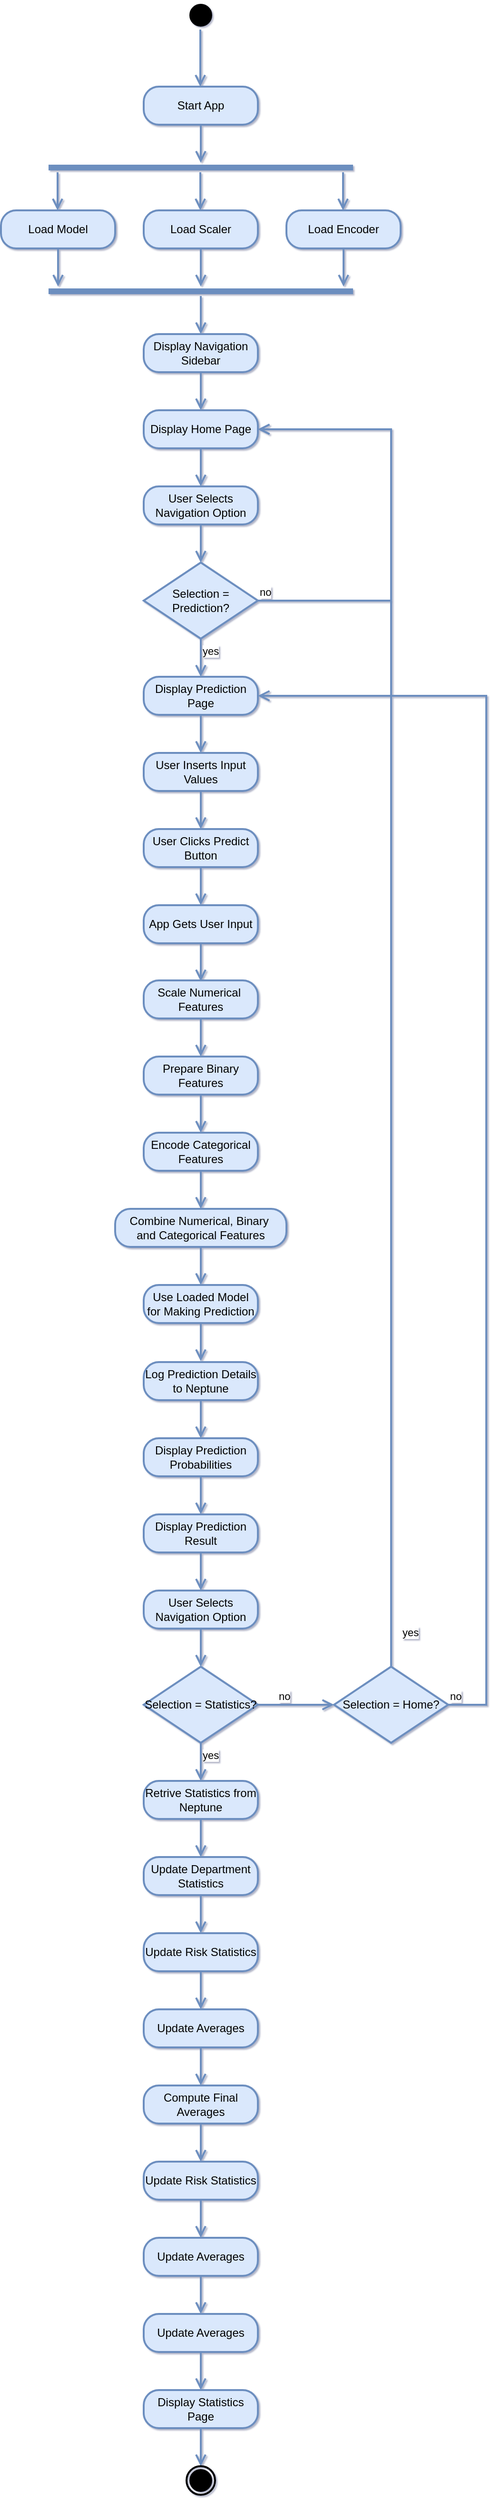 <mxfile version="26.0.8">
  <diagram name="Pagina-1" id="T7_oL_5O_nnGMj1CrYq2">
    <mxGraphModel grid="1" page="1" gridSize="10" guides="1" tooltips="1" connect="1" arrows="1" fold="1" pageScale="1" pageWidth="827" pageHeight="1169" math="0" shadow="1">
      <root>
        <mxCell id="0" />
        <mxCell id="1" parent="0" />
        <mxCell id="DUDlgkKA7KDuCIF_miqQ-17" value="no" style="edgeStyle=orthogonalEdgeStyle;html=1;align=left;verticalAlign=bottom;endArrow=open;endSize=8;strokeColor=#6c8ebf;rounded=0;entryX=1;entryY=0.5;entryDx=0;entryDy=0;fillColor=#dae8fc;strokeWidth=2;" edge="1" parent="1">
          <mxGeometry x="-1" relative="1" as="geometry">
            <mxPoint x="420" y="300" as="targetPoint" />
            <Array as="points">
              <mxPoint x="480" y="560" />
              <mxPoint x="480" y="300" />
            </Array>
          </mxGeometry>
        </mxCell>
        <mxCell id="sR-J5jatzZiI12zEkRWT-1" value="" style="ellipse;html=1;shape=startState;fillColor=light-dark(#000000, #1d293b);strokeColor=#000000;strokeWidth=2;" vertex="1" parent="1">
          <mxGeometry x="295" y="80" width="30" height="30" as="geometry" />
        </mxCell>
        <mxCell id="sR-J5jatzZiI12zEkRWT-2" value="Start App" style="rounded=1;whiteSpace=wrap;html=1;arcSize=40;fillColor=#dae8fc;strokeColor=#6c8ebf;strokeWidth=2;" vertex="1" parent="1">
          <mxGeometry x="250" y="170" width="120" height="40" as="geometry" />
        </mxCell>
        <mxCell id="sR-J5jatzZiI12zEkRWT-3" value="" style="edgeStyle=orthogonalEdgeStyle;html=1;verticalAlign=bottom;endArrow=open;endSize=8;strokeColor=#6c8ebf;rounded=0;fillColor=#dae8fc;strokeWidth=2;" edge="1" parent="1" source="sR-J5jatzZiI12zEkRWT-2">
          <mxGeometry relative="1" as="geometry">
            <mxPoint x="310" y="250" as="targetPoint" />
          </mxGeometry>
        </mxCell>
        <mxCell id="sR-J5jatzZiI12zEkRWT-4" value="" style="edgeStyle=orthogonalEdgeStyle;html=1;verticalAlign=bottom;endArrow=open;endSize=8;strokeColor=#6c8ebf;rounded=0;fillColor=#dae8fc;strokeWidth=2;" edge="1" parent="1">
          <mxGeometry relative="1" as="geometry">
            <mxPoint x="309.5" y="170" as="targetPoint" />
            <mxPoint x="309.5" y="110" as="sourcePoint" />
          </mxGeometry>
        </mxCell>
        <mxCell id="sR-J5jatzZiI12zEkRWT-27" value="" style="shape=line;html=1;strokeWidth=6;strokeColor=#6c8ebf;fillColor=#dae8fc;" vertex="1" parent="1">
          <mxGeometry x="150" y="250" width="320" height="10" as="geometry" />
        </mxCell>
        <mxCell id="sR-J5jatzZiI12zEkRWT-30" value="Load Scaler" style="rounded=1;whiteSpace=wrap;html=1;arcSize=40;fillColor=#dae8fc;strokeColor=#6c8ebf;strokeWidth=2;" vertex="1" parent="1">
          <mxGeometry x="250" y="300" width="120" height="40" as="geometry" />
        </mxCell>
        <mxCell id="sR-J5jatzZiI12zEkRWT-31" value="" style="edgeStyle=orthogonalEdgeStyle;html=1;verticalAlign=bottom;endArrow=open;endSize=8;strokeColor=#6c8ebf;rounded=0;fillColor=#dae8fc;strokeWidth=2;" edge="1" parent="1" source="sR-J5jatzZiI12zEkRWT-30">
          <mxGeometry relative="1" as="geometry">
            <mxPoint x="310" y="380" as="targetPoint" />
          </mxGeometry>
        </mxCell>
        <mxCell id="sR-J5jatzZiI12zEkRWT-32" value="" style="edgeStyle=orthogonalEdgeStyle;html=1;verticalAlign=bottom;endArrow=open;endSize=8;strokeColor=#6c8ebf;rounded=0;fillColor=#dae8fc;strokeWidth=2;" edge="1" parent="1">
          <mxGeometry relative="1" as="geometry">
            <mxPoint x="309.5" y="300" as="targetPoint" />
            <mxPoint x="309.5" y="260" as="sourcePoint" />
          </mxGeometry>
        </mxCell>
        <mxCell id="sR-J5jatzZiI12zEkRWT-33" value="Load Model" style="rounded=1;whiteSpace=wrap;html=1;arcSize=40;fillColor=#dae8fc;strokeColor=#6c8ebf;strokeWidth=2;" vertex="1" parent="1">
          <mxGeometry x="100" y="300" width="120" height="40" as="geometry" />
        </mxCell>
        <mxCell id="sR-J5jatzZiI12zEkRWT-34" value="" style="edgeStyle=orthogonalEdgeStyle;html=1;verticalAlign=bottom;endArrow=open;endSize=8;strokeColor=#6c8ebf;rounded=0;fillColor=#dae8fc;strokeWidth=2;" edge="1" parent="1" source="sR-J5jatzZiI12zEkRWT-33">
          <mxGeometry relative="1" as="geometry">
            <mxPoint x="160" y="380" as="targetPoint" />
          </mxGeometry>
        </mxCell>
        <mxCell id="sR-J5jatzZiI12zEkRWT-35" value="" style="edgeStyle=orthogonalEdgeStyle;html=1;verticalAlign=bottom;endArrow=open;endSize=8;strokeColor=#6c8ebf;rounded=0;fillColor=#dae8fc;strokeWidth=2;" edge="1" parent="1">
          <mxGeometry relative="1" as="geometry">
            <mxPoint x="159.5" y="300" as="targetPoint" />
            <mxPoint x="159.5" y="260" as="sourcePoint" />
          </mxGeometry>
        </mxCell>
        <mxCell id="sR-J5jatzZiI12zEkRWT-36" value="Load Encoder" style="rounded=1;whiteSpace=wrap;html=1;arcSize=40;fillColor=#dae8fc;strokeColor=#6c8ebf;strokeWidth=2;" vertex="1" parent="1">
          <mxGeometry x="400" y="300" width="120" height="40" as="geometry" />
        </mxCell>
        <mxCell id="sR-J5jatzZiI12zEkRWT-37" value="" style="edgeStyle=orthogonalEdgeStyle;html=1;verticalAlign=bottom;endArrow=open;endSize=8;strokeColor=#6c8ebf;rounded=0;fillColor=#dae8fc;strokeWidth=2;" edge="1" parent="1" source="sR-J5jatzZiI12zEkRWT-36">
          <mxGeometry relative="1" as="geometry">
            <mxPoint x="460" y="380" as="targetPoint" />
          </mxGeometry>
        </mxCell>
        <mxCell id="sR-J5jatzZiI12zEkRWT-38" value="" style="edgeStyle=orthogonalEdgeStyle;html=1;verticalAlign=bottom;endArrow=open;endSize=8;strokeColor=#6c8ebf;rounded=0;fillColor=#dae8fc;strokeWidth=2;" edge="1" parent="1">
          <mxGeometry relative="1" as="geometry">
            <mxPoint x="459.5" y="300" as="targetPoint" />
            <mxPoint x="459.5" y="260" as="sourcePoint" />
          </mxGeometry>
        </mxCell>
        <mxCell id="sR-J5jatzZiI12zEkRWT-39" value="" style="shape=line;html=1;strokeWidth=6;strokeColor=#6c8ebf;fillColor=#dae8fc;" vertex="1" parent="1">
          <mxGeometry x="150" y="380" width="320" height="10" as="geometry" />
        </mxCell>
        <mxCell id="sR-J5jatzZiI12zEkRWT-41" value="" style="edgeStyle=orthogonalEdgeStyle;html=1;verticalAlign=bottom;endArrow=open;endSize=8;strokeColor=#6c8ebf;rounded=0;fillColor=#dae8fc;strokeWidth=2;" edge="1" parent="1">
          <mxGeometry relative="1" as="geometry">
            <mxPoint x="310" y="430" as="targetPoint" />
            <mxPoint x="310" y="390" as="sourcePoint" />
          </mxGeometry>
        </mxCell>
        <mxCell id="sR-J5jatzZiI12zEkRWT-42" value="Display Navigation Sidebar" style="rounded=1;whiteSpace=wrap;html=1;arcSize=40;fillColor=#dae8fc;strokeColor=#6c8ebf;strokeWidth=2;" vertex="1" parent="1">
          <mxGeometry x="250" y="430" width="120" height="40" as="geometry" />
        </mxCell>
        <mxCell id="sR-J5jatzZiI12zEkRWT-43" value="" style="edgeStyle=orthogonalEdgeStyle;html=1;verticalAlign=bottom;endArrow=open;endSize=8;strokeColor=#6c8ebf;rounded=0;fillColor=#dae8fc;strokeWidth=2;" edge="1" parent="1" source="sR-J5jatzZiI12zEkRWT-42">
          <mxGeometry relative="1" as="geometry">
            <mxPoint x="310" y="510" as="targetPoint" />
          </mxGeometry>
        </mxCell>
        <mxCell id="sR-J5jatzZiI12zEkRWT-44" value="Display Home Page" style="rounded=1;whiteSpace=wrap;html=1;arcSize=40;fillColor=#dae8fc;strokeColor=#6c8ebf;strokeWidth=2;" vertex="1" parent="1">
          <mxGeometry x="250" y="510" width="120" height="40" as="geometry" />
        </mxCell>
        <mxCell id="sR-J5jatzZiI12zEkRWT-45" value="" style="edgeStyle=orthogonalEdgeStyle;html=1;verticalAlign=bottom;endArrow=open;endSize=8;strokeColor=#6c8ebf;rounded=0;fillColor=#dae8fc;strokeWidth=2;" edge="1" parent="1" source="sR-J5jatzZiI12zEkRWT-44">
          <mxGeometry relative="1" as="geometry">
            <mxPoint x="310" y="590" as="targetPoint" />
          </mxGeometry>
        </mxCell>
        <mxCell id="sR-J5jatzZiI12zEkRWT-46" value="User Selects Navigation Option" style="rounded=1;whiteSpace=wrap;html=1;arcSize=40;fillColor=#dae8fc;strokeColor=#6c8ebf;strokeWidth=2;" vertex="1" parent="1">
          <mxGeometry x="250" y="590" width="120" height="40" as="geometry" />
        </mxCell>
        <mxCell id="sR-J5jatzZiI12zEkRWT-47" value="" style="edgeStyle=orthogonalEdgeStyle;html=1;verticalAlign=bottom;endArrow=open;endSize=8;strokeColor=#6c8ebf;rounded=0;fillColor=#dae8fc;strokeWidth=2;" edge="1" parent="1" source="sR-J5jatzZiI12zEkRWT-46">
          <mxGeometry relative="1" as="geometry">
            <mxPoint x="310" y="670" as="targetPoint" />
          </mxGeometry>
        </mxCell>
        <mxCell id="sR-J5jatzZiI12zEkRWT-51" value="Selection = Prediction?" style="rhombus;whiteSpace=wrap;html=1;fillColor=#dae8fc;strokeColor=#6c8ebf;strokeWidth=2;" vertex="1" parent="1">
          <mxGeometry x="250" y="670" width="120" height="80" as="geometry" />
        </mxCell>
        <mxCell id="sR-J5jatzZiI12zEkRWT-52" value="no" style="edgeStyle=orthogonalEdgeStyle;html=1;align=left;verticalAlign=bottom;endArrow=open;endSize=8;strokeColor=#6c8ebf;rounded=0;fillColor=#dae8fc;strokeWidth=2;entryX=1;entryY=0.5;entryDx=0;entryDy=0;" edge="1" parent="1" source="sR-J5jatzZiI12zEkRWT-51" target="sR-J5jatzZiI12zEkRWT-44">
          <mxGeometry x="-1" relative="1" as="geometry">
            <mxPoint x="440" y="460" as="targetPoint" />
            <Array as="points">
              <mxPoint x="510" y="710" />
              <mxPoint x="510" y="530" />
            </Array>
          </mxGeometry>
        </mxCell>
        <mxCell id="sR-J5jatzZiI12zEkRWT-53" value="yes" style="edgeStyle=orthogonalEdgeStyle;html=1;align=left;verticalAlign=top;endArrow=open;endSize=8;strokeColor=#6c8ebf;rounded=0;fillColor=#dae8fc;strokeWidth=2;" edge="1" parent="1" source="sR-J5jatzZiI12zEkRWT-51">
          <mxGeometry x="-1" relative="1" as="geometry">
            <mxPoint x="310" y="790" as="targetPoint" />
          </mxGeometry>
        </mxCell>
        <mxCell id="sR-J5jatzZiI12zEkRWT-58" value="Display Prediction Page" style="rounded=1;whiteSpace=wrap;html=1;arcSize=40;fillColor=#dae8fc;strokeColor=#6c8ebf;strokeWidth=2;" vertex="1" parent="1">
          <mxGeometry x="250" y="790" width="120" height="40" as="geometry" />
        </mxCell>
        <mxCell id="sR-J5jatzZiI12zEkRWT-59" value="" style="edgeStyle=orthogonalEdgeStyle;html=1;verticalAlign=bottom;endArrow=open;endSize=8;strokeColor=#6c8ebf;rounded=0;fillColor=#dae8fc;strokeWidth=2;" edge="1" parent="1" source="sR-J5jatzZiI12zEkRWT-58">
          <mxGeometry relative="1" as="geometry">
            <mxPoint x="310" y="870" as="targetPoint" />
          </mxGeometry>
        </mxCell>
        <mxCell id="sR-J5jatzZiI12zEkRWT-60" value="User Inserts Input Values" style="rounded=1;whiteSpace=wrap;html=1;arcSize=40;fillColor=#dae8fc;strokeColor=#6c8ebf;strokeWidth=2;" vertex="1" parent="1">
          <mxGeometry x="250" y="870" width="120" height="40" as="geometry" />
        </mxCell>
        <mxCell id="sR-J5jatzZiI12zEkRWT-61" value="" style="edgeStyle=orthogonalEdgeStyle;html=1;verticalAlign=bottom;endArrow=open;endSize=8;strokeColor=#6c8ebf;rounded=0;fillColor=#dae8fc;strokeWidth=2;" edge="1" parent="1" source="sR-J5jatzZiI12zEkRWT-60">
          <mxGeometry relative="1" as="geometry">
            <mxPoint x="310" y="950" as="targetPoint" />
          </mxGeometry>
        </mxCell>
        <mxCell id="sR-J5jatzZiI12zEkRWT-62" value="User Clicks Predict Button" style="rounded=1;whiteSpace=wrap;html=1;arcSize=40;fillColor=#dae8fc;strokeColor=#6c8ebf;strokeWidth=2;" vertex="1" parent="1">
          <mxGeometry x="250" y="950" width="120" height="40" as="geometry" />
        </mxCell>
        <mxCell id="sR-J5jatzZiI12zEkRWT-63" value="" style="edgeStyle=orthogonalEdgeStyle;html=1;verticalAlign=bottom;endArrow=open;endSize=8;strokeColor=#6c8ebf;rounded=0;fillColor=#dae8fc;strokeWidth=2;" edge="1" parent="1" source="sR-J5jatzZiI12zEkRWT-62">
          <mxGeometry relative="1" as="geometry">
            <mxPoint x="310" y="1030" as="targetPoint" />
          </mxGeometry>
        </mxCell>
        <mxCell id="sR-J5jatzZiI12zEkRWT-64" value="App Gets User Input" style="rounded=1;whiteSpace=wrap;html=1;arcSize=40;fillColor=#dae8fc;strokeColor=#6c8ebf;strokeWidth=2;" vertex="1" parent="1">
          <mxGeometry x="250" y="1030" width="120" height="40" as="geometry" />
        </mxCell>
        <mxCell id="sR-J5jatzZiI12zEkRWT-65" value="" style="edgeStyle=orthogonalEdgeStyle;html=1;verticalAlign=bottom;endArrow=open;endSize=8;strokeColor=#6c8ebf;rounded=0;fillColor=#dae8fc;strokeWidth=2;" edge="1" parent="1" source="sR-J5jatzZiI12zEkRWT-64">
          <mxGeometry relative="1" as="geometry">
            <mxPoint x="310" y="1110" as="targetPoint" />
          </mxGeometry>
        </mxCell>
        <mxCell id="sR-J5jatzZiI12zEkRWT-70" value="Scale&amp;nbsp;&lt;span style=&quot;background-color: transparent; color: light-dark(rgb(0, 0, 0), rgb(237, 237, 237));&quot;&gt;Numerical&amp;nbsp;&lt;/span&gt;&lt;div&gt;Features&lt;/div&gt;" style="rounded=1;whiteSpace=wrap;html=1;arcSize=40;fillColor=#dae8fc;strokeColor=#6c8ebf;strokeWidth=2;" vertex="1" parent="1">
          <mxGeometry x="250" y="1109" width="120" height="40" as="geometry" />
        </mxCell>
        <mxCell id="sR-J5jatzZiI12zEkRWT-71" value="" style="edgeStyle=orthogonalEdgeStyle;html=1;verticalAlign=bottom;endArrow=open;endSize=8;strokeColor=#6c8ebf;rounded=0;fillColor=#dae8fc;strokeWidth=2;" edge="1" parent="1" source="sR-J5jatzZiI12zEkRWT-70">
          <mxGeometry relative="1" as="geometry">
            <mxPoint x="310" y="1189" as="targetPoint" />
          </mxGeometry>
        </mxCell>
        <mxCell id="sR-J5jatzZiI12zEkRWT-72" value="Prepare Binary Features" style="rounded=1;whiteSpace=wrap;html=1;arcSize=40;fillColor=#dae8fc;strokeColor=#6c8ebf;strokeWidth=2;" vertex="1" parent="1">
          <mxGeometry x="250" y="1189" width="120" height="40" as="geometry" />
        </mxCell>
        <mxCell id="sR-J5jatzZiI12zEkRWT-73" value="" style="edgeStyle=orthogonalEdgeStyle;html=1;verticalAlign=bottom;endArrow=open;endSize=8;strokeColor=#6c8ebf;rounded=0;fillColor=#dae8fc;strokeWidth=2;" edge="1" parent="1" source="sR-J5jatzZiI12zEkRWT-72">
          <mxGeometry relative="1" as="geometry">
            <mxPoint x="310" y="1269" as="targetPoint" />
          </mxGeometry>
        </mxCell>
        <mxCell id="sR-J5jatzZiI12zEkRWT-74" value="Encode Categorical Features" style="rounded=1;whiteSpace=wrap;html=1;arcSize=40;fillColor=#dae8fc;strokeColor=#6c8ebf;strokeWidth=2;" vertex="1" parent="1">
          <mxGeometry x="250" y="1269" width="120" height="40" as="geometry" />
        </mxCell>
        <mxCell id="sR-J5jatzZiI12zEkRWT-75" value="" style="edgeStyle=orthogonalEdgeStyle;html=1;verticalAlign=bottom;endArrow=open;endSize=8;strokeColor=#6c8ebf;rounded=0;fillColor=#dae8fc;strokeWidth=2;" edge="1" parent="1" source="sR-J5jatzZiI12zEkRWT-74">
          <mxGeometry relative="1" as="geometry">
            <mxPoint x="310" y="1349" as="targetPoint" />
          </mxGeometry>
        </mxCell>
        <mxCell id="sR-J5jatzZiI12zEkRWT-76" value="Combine Numerical, Binary&amp;nbsp;&lt;div&gt;and Categorical Features&lt;/div&gt;" style="rounded=1;whiteSpace=wrap;html=1;arcSize=40;fillColor=#dae8fc;strokeColor=#6c8ebf;strokeWidth=2;" vertex="1" parent="1">
          <mxGeometry x="220" y="1349" width="180" height="40" as="geometry" />
        </mxCell>
        <mxCell id="sR-J5jatzZiI12zEkRWT-77" value="" style="edgeStyle=orthogonalEdgeStyle;html=1;verticalAlign=bottom;endArrow=open;endSize=8;strokeColor=#6c8ebf;rounded=0;fillColor=#dae8fc;strokeWidth=2;" edge="1" parent="1" source="sR-J5jatzZiI12zEkRWT-76">
          <mxGeometry relative="1" as="geometry">
            <mxPoint x="310" y="1429" as="targetPoint" />
          </mxGeometry>
        </mxCell>
        <mxCell id="sR-J5jatzZiI12zEkRWT-78" value="Use Loaded Model for&amp;nbsp;&lt;span style=&quot;background-color: transparent; color: light-dark(rgb(0, 0, 0), rgb(255, 255, 255));&quot;&gt;Making Prediction&lt;/span&gt;" style="rounded=1;whiteSpace=wrap;html=1;arcSize=40;fillColor=#dae8fc;strokeColor=#6c8ebf;strokeWidth=2;" vertex="1" parent="1">
          <mxGeometry x="250" y="1429" width="120" height="40" as="geometry" />
        </mxCell>
        <mxCell id="sR-J5jatzZiI12zEkRWT-79" value="" style="edgeStyle=orthogonalEdgeStyle;html=1;verticalAlign=bottom;endArrow=open;endSize=8;strokeColor=#6c8ebf;rounded=0;fillColor=#dae8fc;strokeWidth=2;" edge="1" parent="1" source="sR-J5jatzZiI12zEkRWT-78">
          <mxGeometry relative="1" as="geometry">
            <mxPoint x="310" y="1509" as="targetPoint" />
          </mxGeometry>
        </mxCell>
        <mxCell id="sR-J5jatzZiI12zEkRWT-80" value="Display Prediction Probabilities" style="rounded=1;whiteSpace=wrap;html=1;arcSize=40;fillColor=#dae8fc;strokeColor=#6c8ebf;strokeWidth=2;" vertex="1" parent="1">
          <mxGeometry x="250" y="1590" width="120" height="40" as="geometry" />
        </mxCell>
        <mxCell id="sR-J5jatzZiI12zEkRWT-81" value="" style="edgeStyle=orthogonalEdgeStyle;html=1;verticalAlign=bottom;endArrow=open;endSize=8;strokeColor=#6c8ebf;rounded=0;fillColor=#dae8fc;strokeWidth=2;" edge="1" parent="1" source="sR-J5jatzZiI12zEkRWT-80">
          <mxGeometry relative="1" as="geometry">
            <mxPoint x="310" y="1670" as="targetPoint" />
          </mxGeometry>
        </mxCell>
        <mxCell id="sR-J5jatzZiI12zEkRWT-82" value="Display Prediction Result" style="rounded=1;whiteSpace=wrap;html=1;arcSize=40;fillColor=#dae8fc;strokeColor=#6c8ebf;strokeWidth=2;" vertex="1" parent="1">
          <mxGeometry x="250" y="1670" width="120" height="40" as="geometry" />
        </mxCell>
        <mxCell id="sR-J5jatzZiI12zEkRWT-84" value="Log Prediction Details to Neptune" style="rounded=1;whiteSpace=wrap;html=1;arcSize=40;fillColor=#dae8fc;strokeColor=#6c8ebf;strokeWidth=2;" vertex="1" parent="1">
          <mxGeometry x="250" y="1510" width="120" height="40" as="geometry" />
        </mxCell>
        <mxCell id="sR-J5jatzZiI12zEkRWT-85" value="" style="edgeStyle=orthogonalEdgeStyle;html=1;verticalAlign=bottom;endArrow=open;endSize=8;strokeColor=#6c8ebf;rounded=0;fillColor=#dae8fc;strokeWidth=2;" edge="1" parent="1" source="sR-J5jatzZiI12zEkRWT-84">
          <mxGeometry relative="1" as="geometry">
            <mxPoint x="310" y="1590" as="targetPoint" />
          </mxGeometry>
        </mxCell>
        <mxCell id="sR-J5jatzZiI12zEkRWT-90" value="" style="edgeStyle=orthogonalEdgeStyle;html=1;verticalAlign=bottom;endArrow=open;endSize=8;strokeColor=#6c8ebf;rounded=0;fillColor=#dae8fc;strokeWidth=2;" edge="1" parent="1">
          <mxGeometry relative="1" as="geometry">
            <mxPoint x="310" y="1750" as="targetPoint" />
            <mxPoint x="310" y="1710" as="sourcePoint" />
          </mxGeometry>
        </mxCell>
        <mxCell id="sR-J5jatzZiI12zEkRWT-91" value="User Selects Navigation Option" style="rounded=1;whiteSpace=wrap;html=1;arcSize=40;fillColor=#dae8fc;strokeColor=#6c8ebf;strokeWidth=2;" vertex="1" parent="1">
          <mxGeometry x="250" y="1750" width="120" height="40" as="geometry" />
        </mxCell>
        <mxCell id="sR-J5jatzZiI12zEkRWT-92" value="" style="edgeStyle=orthogonalEdgeStyle;html=1;verticalAlign=bottom;endArrow=open;endSize=8;strokeColor=#6c8ebf;rounded=0;fillColor=#dae8fc;strokeWidth=2;" edge="1" parent="1" source="sR-J5jatzZiI12zEkRWT-91">
          <mxGeometry relative="1" as="geometry">
            <mxPoint x="310" y="1830" as="targetPoint" />
          </mxGeometry>
        </mxCell>
        <mxCell id="sR-J5jatzZiI12zEkRWT-93" value="Selection = Statistics?" style="rhombus;whiteSpace=wrap;html=1;fillColor=#dae8fc;strokeColor=#6c8ebf;strokeWidth=2;" vertex="1" parent="1">
          <mxGeometry x="250" y="1830" width="120" height="80" as="geometry" />
        </mxCell>
        <mxCell id="sR-J5jatzZiI12zEkRWT-94" value="no" style="edgeStyle=orthogonalEdgeStyle;html=1;align=left;verticalAlign=bottom;endArrow=open;endSize=8;strokeColor=#6c8ebf;rounded=0;fillColor=#dae8fc;strokeWidth=2;" edge="1" parent="1" source="sR-J5jatzZiI12zEkRWT-93">
          <mxGeometry x="-0.5" relative="1" as="geometry">
            <mxPoint x="450" y="1870" as="targetPoint" />
            <Array as="points">
              <mxPoint x="440" y="1870" />
              <mxPoint x="440" y="1870" />
            </Array>
            <mxPoint as="offset" />
          </mxGeometry>
        </mxCell>
        <mxCell id="sR-J5jatzZiI12zEkRWT-95" value="yes" style="edgeStyle=orthogonalEdgeStyle;html=1;align=left;verticalAlign=top;endArrow=open;endSize=8;strokeColor=#6c8ebf;rounded=0;fillColor=#dae8fc;strokeWidth=2;" edge="1" parent="1" source="sR-J5jatzZiI12zEkRWT-93">
          <mxGeometry x="-1" relative="1" as="geometry">
            <mxPoint x="310" y="1950" as="targetPoint" />
          </mxGeometry>
        </mxCell>
        <mxCell id="sR-J5jatzZiI12zEkRWT-96" value="Retrive Statistics from Neptune" style="rounded=1;whiteSpace=wrap;html=1;arcSize=40;fillColor=#dae8fc;strokeColor=#6c8ebf;strokeWidth=2;" vertex="1" parent="1">
          <mxGeometry x="250" y="1950" width="120" height="40" as="geometry" />
        </mxCell>
        <mxCell id="sR-J5jatzZiI12zEkRWT-97" value="" style="edgeStyle=orthogonalEdgeStyle;html=1;verticalAlign=bottom;endArrow=open;endSize=8;strokeColor=#6c8ebf;rounded=0;fillColor=#dae8fc;strokeWidth=2;" edge="1" parent="1" source="sR-J5jatzZiI12zEkRWT-96">
          <mxGeometry relative="1" as="geometry">
            <mxPoint x="310" y="2030" as="targetPoint" />
          </mxGeometry>
        </mxCell>
        <mxCell id="sR-J5jatzZiI12zEkRWT-98" value="Update Department Statistics" style="rounded=1;whiteSpace=wrap;html=1;arcSize=40;fillColor=#dae8fc;strokeColor=#6c8ebf;strokeWidth=2;" vertex="1" parent="1">
          <mxGeometry x="250" y="2030" width="120" height="40" as="geometry" />
        </mxCell>
        <mxCell id="sR-J5jatzZiI12zEkRWT-99" value="" style="edgeStyle=orthogonalEdgeStyle;html=1;verticalAlign=bottom;endArrow=open;endSize=8;strokeColor=#6c8ebf;rounded=0;fillColor=#dae8fc;strokeWidth=2;" edge="1" parent="1" source="sR-J5jatzZiI12zEkRWT-98">
          <mxGeometry relative="1" as="geometry">
            <mxPoint x="310" y="2110" as="targetPoint" />
          </mxGeometry>
        </mxCell>
        <mxCell id="sR-J5jatzZiI12zEkRWT-100" value="Update Risk Statistics" style="rounded=1;whiteSpace=wrap;html=1;arcSize=40;fillColor=#dae8fc;strokeColor=#6c8ebf;strokeWidth=2;" vertex="1" parent="1">
          <mxGeometry x="250" y="2110" width="120" height="40" as="geometry" />
        </mxCell>
        <mxCell id="sR-J5jatzZiI12zEkRWT-101" value="" style="edgeStyle=orthogonalEdgeStyle;html=1;verticalAlign=bottom;endArrow=open;endSize=8;strokeColor=#6c8ebf;rounded=0;fillColor=#dae8fc;strokeWidth=2;" edge="1" parent="1">
          <mxGeometry relative="1" as="geometry">
            <mxPoint x="310" y="2190" as="targetPoint" />
            <mxPoint x="310" y="2150" as="sourcePoint" />
          </mxGeometry>
        </mxCell>
        <mxCell id="sR-J5jatzZiI12zEkRWT-102" value="Update Averages" style="rounded=1;whiteSpace=wrap;html=1;arcSize=40;fillColor=#dae8fc;strokeColor=#6c8ebf;strokeWidth=2;" vertex="1" parent="1">
          <mxGeometry x="250" y="2190" width="120" height="40" as="geometry" />
        </mxCell>
        <mxCell id="sR-J5jatzZiI12zEkRWT-103" value="" style="edgeStyle=orthogonalEdgeStyle;html=1;verticalAlign=bottom;endArrow=open;endSize=8;strokeColor=#6c8ebf;rounded=0;fillColor=#dae8fc;strokeWidth=2;" edge="1" parent="1" source="sR-J5jatzZiI12zEkRWT-102">
          <mxGeometry relative="1" as="geometry">
            <mxPoint x="310" y="2270" as="targetPoint" />
          </mxGeometry>
        </mxCell>
        <mxCell id="sR-J5jatzZiI12zEkRWT-104" value="Compute Final Averages" style="rounded=1;whiteSpace=wrap;html=1;arcSize=40;fillColor=#dae8fc;strokeColor=#6c8ebf;strokeWidth=2;" vertex="1" parent="1">
          <mxGeometry x="250" y="2270" width="120" height="40" as="geometry" />
        </mxCell>
        <mxCell id="sR-J5jatzZiI12zEkRWT-105" value="" style="edgeStyle=orthogonalEdgeStyle;html=1;verticalAlign=bottom;endArrow=open;endSize=8;strokeColor=#6c8ebf;rounded=0;fillColor=#dae8fc;strokeWidth=2;" edge="1" parent="1" source="sR-J5jatzZiI12zEkRWT-104">
          <mxGeometry relative="1" as="geometry">
            <mxPoint x="310" y="2350" as="targetPoint" />
          </mxGeometry>
        </mxCell>
        <mxCell id="sR-J5jatzZiI12zEkRWT-106" value="Update Risk Statistics" style="rounded=1;whiteSpace=wrap;html=1;arcSize=40;fillColor=#dae8fc;strokeColor=#6c8ebf;strokeWidth=2;" vertex="1" parent="1">
          <mxGeometry x="250" y="2350" width="120" height="40" as="geometry" />
        </mxCell>
        <mxCell id="sR-J5jatzZiI12zEkRWT-107" value="" style="edgeStyle=orthogonalEdgeStyle;html=1;verticalAlign=bottom;endArrow=open;endSize=8;strokeColor=#6c8ebf;rounded=0;fillColor=#dae8fc;strokeWidth=2;" edge="1" parent="1">
          <mxGeometry relative="1" as="geometry">
            <mxPoint x="310" y="2430" as="targetPoint" />
            <mxPoint x="310" y="2390" as="sourcePoint" />
          </mxGeometry>
        </mxCell>
        <mxCell id="sR-J5jatzZiI12zEkRWT-108" value="Update Averages" style="rounded=1;whiteSpace=wrap;html=1;arcSize=40;fillColor=#dae8fc;strokeColor=#6c8ebf;strokeWidth=2;" vertex="1" parent="1">
          <mxGeometry x="250" y="2430" width="120" height="40" as="geometry" />
        </mxCell>
        <mxCell id="sR-J5jatzZiI12zEkRWT-109" value="" style="edgeStyle=orthogonalEdgeStyle;html=1;verticalAlign=bottom;endArrow=open;endSize=8;strokeColor=#6c8ebf;rounded=0;fillColor=#dae8fc;strokeWidth=2;" edge="1" parent="1" source="sR-J5jatzZiI12zEkRWT-108">
          <mxGeometry relative="1" as="geometry">
            <mxPoint x="310" y="2510" as="targetPoint" />
          </mxGeometry>
        </mxCell>
        <mxCell id="sR-J5jatzZiI12zEkRWT-110" value="Update Averages" style="rounded=1;whiteSpace=wrap;html=1;arcSize=40;fillColor=#dae8fc;strokeColor=#6c8ebf;strokeWidth=2;" vertex="1" parent="1">
          <mxGeometry x="250" y="2510" width="120" height="40" as="geometry" />
        </mxCell>
        <mxCell id="sR-J5jatzZiI12zEkRWT-111" value="" style="edgeStyle=orthogonalEdgeStyle;html=1;verticalAlign=bottom;endArrow=open;endSize=8;strokeColor=#6c8ebf;rounded=0;fillColor=#dae8fc;strokeWidth=2;" edge="1" parent="1" source="sR-J5jatzZiI12zEkRWT-110">
          <mxGeometry relative="1" as="geometry">
            <mxPoint x="310" y="2590" as="targetPoint" />
          </mxGeometry>
        </mxCell>
        <mxCell id="sR-J5jatzZiI12zEkRWT-112" value="Display Statistics Page" style="rounded=1;whiteSpace=wrap;html=1;arcSize=40;fillColor=#dae8fc;strokeColor=#6c8ebf;strokeWidth=2;" vertex="1" parent="1">
          <mxGeometry x="250" y="2590" width="120" height="40" as="geometry" />
        </mxCell>
        <mxCell id="sR-J5jatzZiI12zEkRWT-113" value="" style="edgeStyle=orthogonalEdgeStyle;html=1;verticalAlign=bottom;endArrow=open;endSize=8;strokeColor=#6c8ebf;rounded=0;fillColor=#dae8fc;strokeWidth=2;" edge="1" parent="1" source="sR-J5jatzZiI12zEkRWT-112">
          <mxGeometry relative="1" as="geometry">
            <mxPoint x="310" y="2670" as="targetPoint" />
          </mxGeometry>
        </mxCell>
        <mxCell id="sR-J5jatzZiI12zEkRWT-114" value="Selection = Home?" style="rhombus;whiteSpace=wrap;html=1;fillColor=#dae8fc;strokeColor=#6c8ebf;strokeWidth=2;" vertex="1" parent="1">
          <mxGeometry x="450" y="1830" width="120" height="80" as="geometry" />
        </mxCell>
        <mxCell id="sR-J5jatzZiI12zEkRWT-115" value="no" style="edgeStyle=orthogonalEdgeStyle;html=1;align=left;verticalAlign=bottom;endArrow=open;endSize=8;strokeColor=#6c8ebf;rounded=0;fillColor=#dae8fc;strokeWidth=2;entryX=1;entryY=0.5;entryDx=0;entryDy=0;" edge="1" parent="1" source="sR-J5jatzZiI12zEkRWT-114" target="sR-J5jatzZiI12zEkRWT-58">
          <mxGeometry x="-1" relative="1" as="geometry">
            <mxPoint x="650" y="1870" as="targetPoint" />
            <Array as="points">
              <mxPoint x="610" y="1870" />
              <mxPoint x="610" y="810" />
            </Array>
          </mxGeometry>
        </mxCell>
        <mxCell id="sR-J5jatzZiI12zEkRWT-117" value="yes" style="edgeStyle=orthogonalEdgeStyle;html=1;align=left;verticalAlign=top;endArrow=open;endSize=8;strokeColor=#6c8ebf;rounded=0;fillColor=#dae8fc;strokeWidth=2;exitX=0.5;exitY=0;exitDx=0;exitDy=0;entryX=1;entryY=0.5;entryDx=0;entryDy=0;" edge="1" parent="1" source="sR-J5jatzZiI12zEkRWT-114" target="sR-J5jatzZiI12zEkRWT-44">
          <mxGeometry x="-0.931" y="-10" relative="1" as="geometry">
            <mxPoint x="660" y="1730" as="targetPoint" />
            <mxPoint x="560" y="1700" as="sourcePoint" />
            <Array as="points">
              <mxPoint x="510" y="530" />
            </Array>
            <mxPoint as="offset" />
          </mxGeometry>
        </mxCell>
        <mxCell id="sR-J5jatzZiI12zEkRWT-123" value="" style="ellipse;html=1;shape=endState;fillColor=light-dark(#000000, #1d293b);strokeColor=light-dark(#000000, #5c79a3);strokeWidth=2;" vertex="1" parent="1">
          <mxGeometry x="295" y="2670" width="30" height="30" as="geometry" />
        </mxCell>
      </root>
    </mxGraphModel>
  </diagram>
</mxfile>
